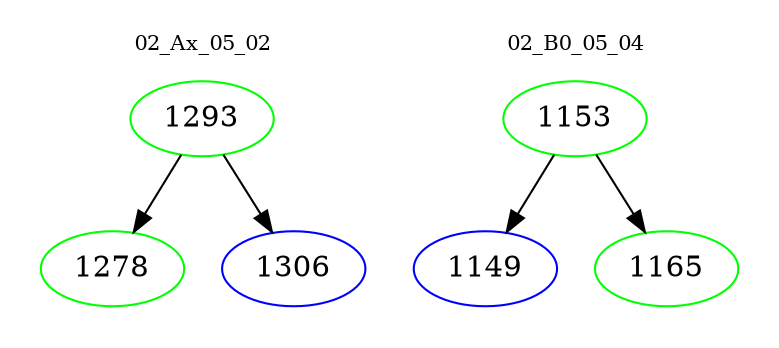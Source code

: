 digraph{
subgraph cluster_0 {
color = white
label = "02_Ax_05_02";
fontsize=10;
T0_1293 [label="1293", color="green"]
T0_1293 -> T0_1278 [color="black"]
T0_1278 [label="1278", color="green"]
T0_1293 -> T0_1306 [color="black"]
T0_1306 [label="1306", color="blue"]
}
subgraph cluster_1 {
color = white
label = "02_B0_05_04";
fontsize=10;
T1_1153 [label="1153", color="green"]
T1_1153 -> T1_1149 [color="black"]
T1_1149 [label="1149", color="blue"]
T1_1153 -> T1_1165 [color="black"]
T1_1165 [label="1165", color="green"]
}
}
